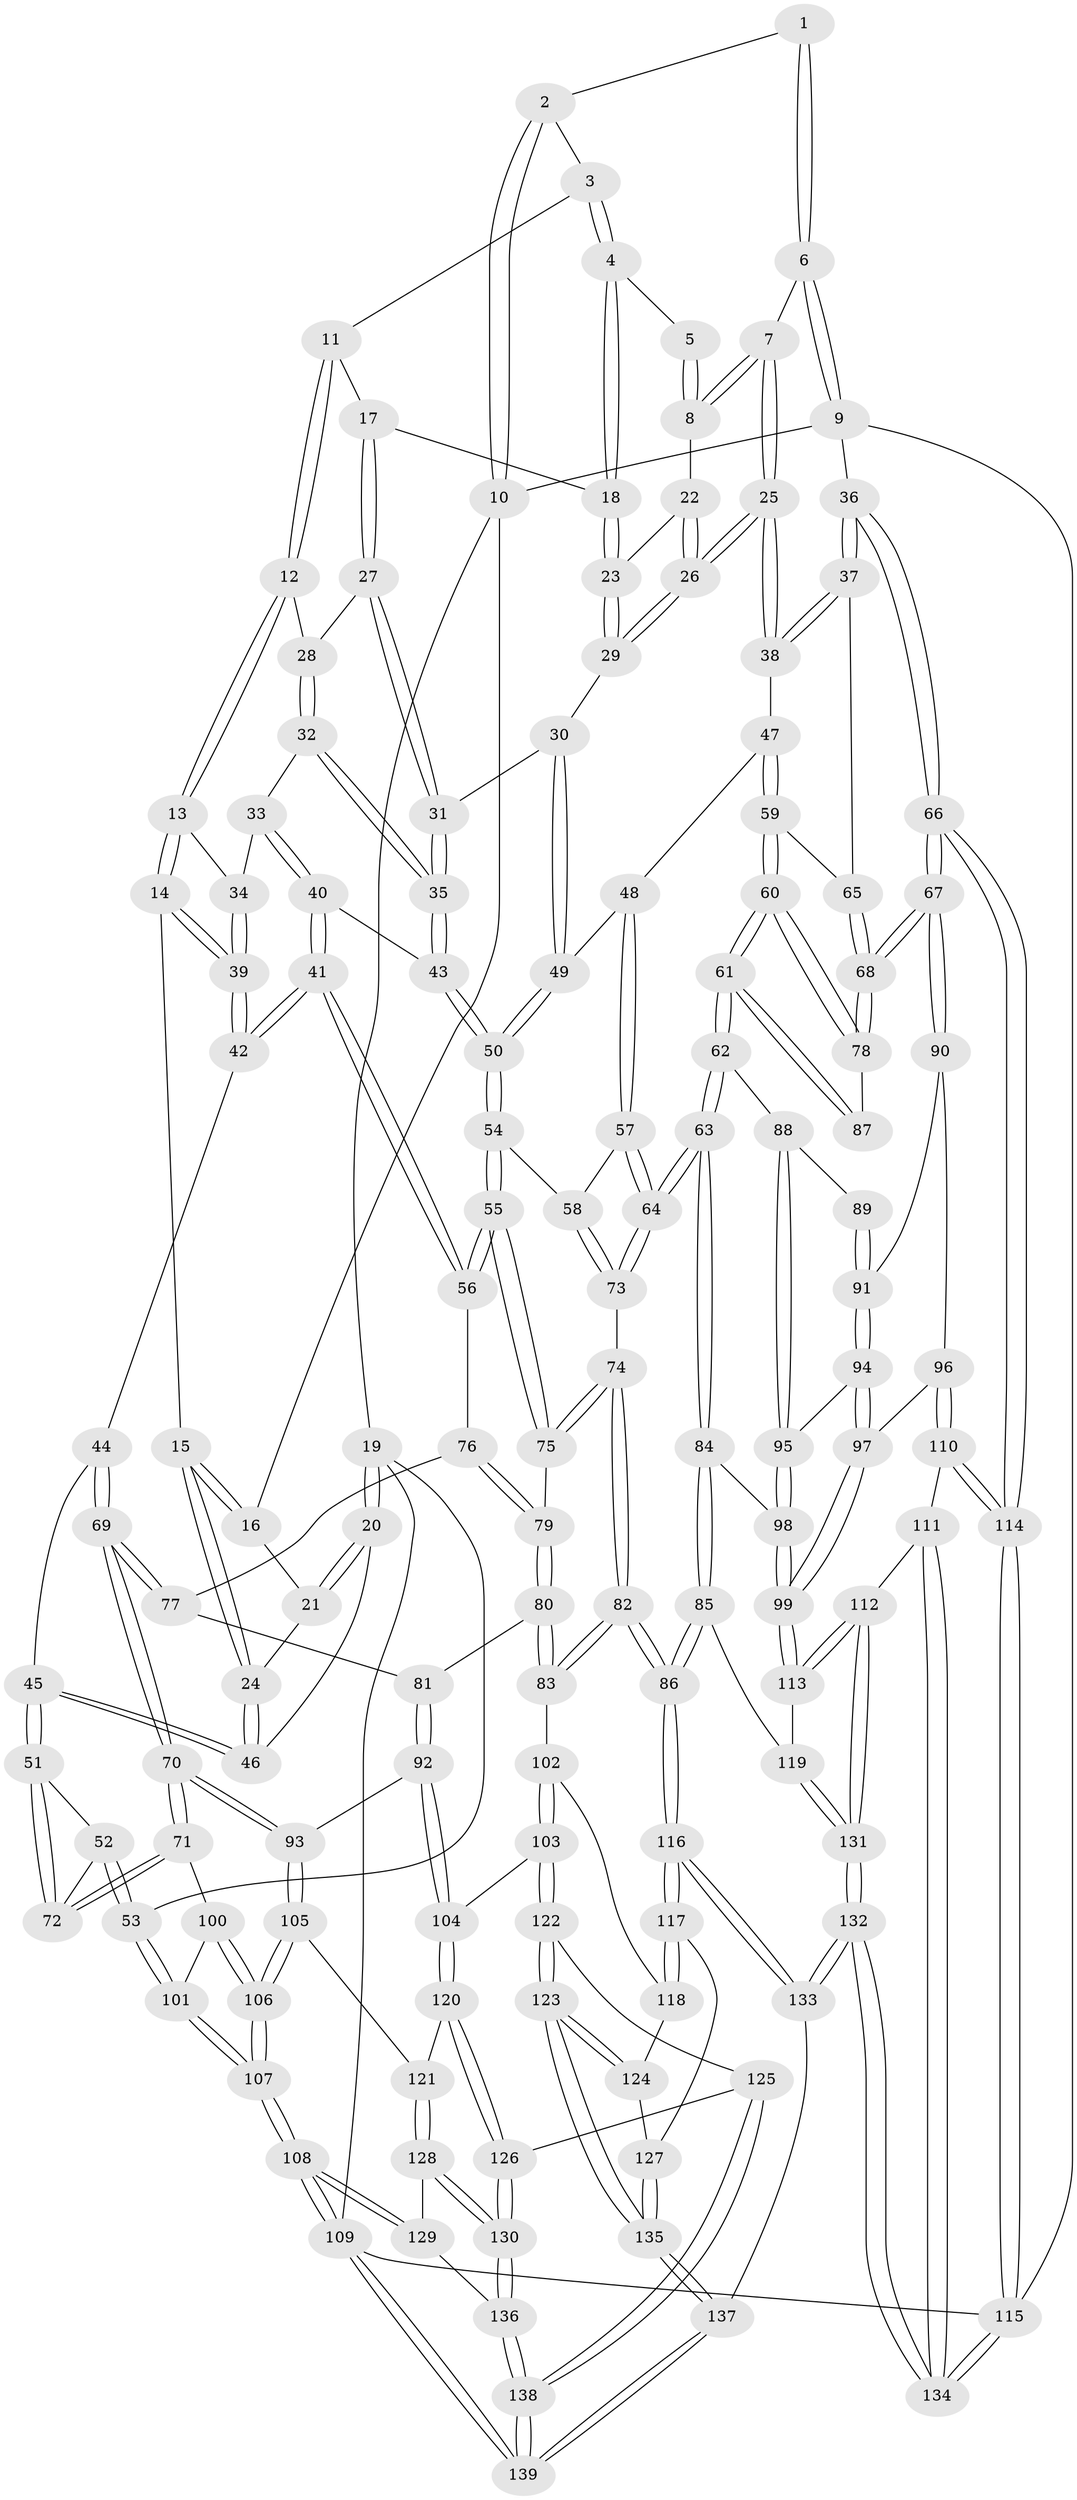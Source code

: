 // Generated by graph-tools (version 1.1) at 2025/00/03/09/25 05:00:11]
// undirected, 139 vertices, 344 edges
graph export_dot {
graph [start="1"]
  node [color=gray90,style=filled];
  1 [pos="+0.7624310507995509+0"];
  2 [pos="+0.3305751394630962+0"];
  3 [pos="+0.3566296502604643+0"];
  4 [pos="+0.6158755245740708+0.07366694946948986"];
  5 [pos="+0.7553831002731597+0"];
  6 [pos="+1+0"];
  7 [pos="+0.898755999536901+0.1008825475293959"];
  8 [pos="+0.7491638178048765+0.10842764809388702"];
  9 [pos="+1+0"];
  10 [pos="+0.25876250876204+0"];
  11 [pos="+0.3930909346246975+0"];
  12 [pos="+0.4543014135585699+0.11841458698126608"];
  13 [pos="+0.42688050233140984+0.14497949231118673"];
  14 [pos="+0.33536775199839985+0.18780258902352728"];
  15 [pos="+0.2991099734653023+0.15001890255054628"];
  16 [pos="+0.2213448136459674+0"];
  17 [pos="+0.6070697125150598+0.1046225252914652"];
  18 [pos="+0.6112791418286486+0.10140856065142445"];
  19 [pos="+0+0.21922326785097312"];
  20 [pos="+0+0.21785510482928888"];
  21 [pos="+0.15343320595916463+0.029249482237469253"];
  22 [pos="+0.7424944788288214+0.11661982247886289"];
  23 [pos="+0.697097072923367+0.133039205058297"];
  24 [pos="+0.16122340730980272+0.22693814317337077"];
  25 [pos="+0.8750511643985535+0.2633548678386639"];
  26 [pos="+0.818759030510169+0.2349552396401843"];
  27 [pos="+0.5895249016663757+0.12166239572889875"];
  28 [pos="+0.4803751788106671+0.1290646563911809"];
  29 [pos="+0.7017304049911175+0.22674034166102985"];
  30 [pos="+0.6939254560930316+0.2342853796111102"];
  31 [pos="+0.5989383624456467+0.2559399609206723"];
  32 [pos="+0.5004201622703925+0.22110308609159904"];
  33 [pos="+0.4450886309580895+0.22428709345943837"];
  34 [pos="+0.43515889763780996+0.21609970255955985"];
  35 [pos="+0.5526334441035182+0.3259662053933986"];
  36 [pos="+1+0.34665208140019926"];
  37 [pos="+1+0.3366232595455478"];
  38 [pos="+0.8867425932941665+0.29049415595681305"];
  39 [pos="+0.32472073722320033+0.3502468994465491"];
  40 [pos="+0.48573007987537625+0.3596488008805331"];
  41 [pos="+0.33137674985035165+0.3778680483275504"];
  42 [pos="+0.32102594940134993+0.37118659166584606"];
  43 [pos="+0.5438481355414938+0.3584467468826797"];
  44 [pos="+0.2331735422069451+0.36933808814951574"];
  45 [pos="+0.16425641782976297+0.34649212191385986"];
  46 [pos="+0.13622179891012656+0.3130853114930821"];
  47 [pos="+0.789664849185429+0.390405422000841"];
  48 [pos="+0.7651339290305389+0.3927997307943834"];
  49 [pos="+0.7378110576346769+0.38419727536355336"];
  50 [pos="+0.564878349864841+0.3814457587804054"];
  51 [pos="+0.07106756486413661+0.48230922372897284"];
  52 [pos="+0+0.5042523696470553"];
  53 [pos="+0+0.5098273128117815"];
  54 [pos="+0.5665864331165198+0.4097908782748076"];
  55 [pos="+0.5432566237796043+0.5494545004023765"];
  56 [pos="+0.3439034361970802+0.43943270632648807"];
  57 [pos="+0.7120588368808163+0.5080127955715025"];
  58 [pos="+0.6618579450133879+0.5000178955867937"];
  59 [pos="+0.8330012417371085+0.4739646896770654"];
  60 [pos="+0.8311272690699906+0.509783876765925"];
  61 [pos="+0.780383344455235+0.609252204617017"];
  62 [pos="+0.7627784988402692+0.6229390518686464"];
  63 [pos="+0.7366699386688363+0.6317707031105422"];
  64 [pos="+0.7310873417632113+0.6254768286913449"];
  65 [pos="+0.9171060684562882+0.4807855857468769"];
  66 [pos="+1+0.6723859139518944"];
  67 [pos="+1+0.6506269911794823"];
  68 [pos="+0.976080265602242+0.5986231301783389"];
  69 [pos="+0.18192014576892948+0.6277947512745483"];
  70 [pos="+0.1624175483656774+0.6515519583419"];
  71 [pos="+0.13406546576135084+0.6342175579771271"];
  72 [pos="+0.13066912237409622+0.6277340621458957"];
  73 [pos="+0.6258060121279606+0.5786621907857916"];
  74 [pos="+0.5551255300958772+0.5674186122472923"];
  75 [pos="+0.5432968989286696+0.5524994666997287"];
  76 [pos="+0.3489503274320613+0.5166543728915755"];
  77 [pos="+0.3296366260602847+0.553002997338738"];
  78 [pos="+0.9665788009140782+0.5984136205558886"];
  79 [pos="+0.45124533408613+0.5812788821014886"];
  80 [pos="+0.4218306384313314+0.6777546985234733"];
  81 [pos="+0.3545601075017359+0.6491382454469186"];
  82 [pos="+0.5431259554559091+0.7759011815849348"];
  83 [pos="+0.44944243905880815+0.730105501096085"];
  84 [pos="+0.7096032191106979+0.7159252483858336"];
  85 [pos="+0.6617279169578998+0.7658134615684248"];
  86 [pos="+0.56826600629963+0.807532133425036"];
  87 [pos="+0.9229529989493174+0.6099727214472053"];
  88 [pos="+0.8158658796571947+0.6588474307066137"];
  89 [pos="+0.8794560669428716+0.6658658670190077"];
  90 [pos="+0.8949773085594107+0.6919985718697178"];
  91 [pos="+0.8836782093701179+0.6922030614964162"];
  92 [pos="+0.23611579803741226+0.7273022110929611"];
  93 [pos="+0.1643752410453497+0.6581154870849794"];
  94 [pos="+0.8682177536422193+0.7070609688248818"];
  95 [pos="+0.8575846765607422+0.7065344462778217"];
  96 [pos="+0.9076605063065389+0.7366614917137924"];
  97 [pos="+0.8889985514474136+0.7361038434775485"];
  98 [pos="+0.8166808920794101+0.7622181181352051"];
  99 [pos="+0.8448760383615017+0.7926028283093468"];
  100 [pos="+0.05816889677764882+0.6428100224814306"];
  101 [pos="+0+0.6290147286522403"];
  102 [pos="+0.3816668345887931+0.7582781584189805"];
  103 [pos="+0.2416474323819537+0.7393784292901378"];
  104 [pos="+0.24085505462431883+0.7384268513901181"];
  105 [pos="+0.04450576685286725+0.8070937255817331"];
  106 [pos="+0+0.8149213776137273"];
  107 [pos="+0+0.8678237093408845"];
  108 [pos="+0+0.9839672055426719"];
  109 [pos="+0+1"];
  110 [pos="+1+0.7643757434233639"];
  111 [pos="+0.9747054542386642+0.831691645448561"];
  112 [pos="+0.893657873719535+0.8363693824231897"];
  113 [pos="+0.84784255244694+0.799881234619539"];
  114 [pos="+1+0.7208941306864813"];
  115 [pos="+1+1"];
  116 [pos="+0.5630868236949083+0.8336577785070731"];
  117 [pos="+0.5506009696490456+0.8407347731445163"];
  118 [pos="+0.3647019821836415+0.8171002865616462"];
  119 [pos="+0.7687123645592092+0.8553611085862725"];
  120 [pos="+0.14435394364051368+0.8400098354180873"];
  121 [pos="+0.07465965157797398+0.8310123110961819"];
  122 [pos="+0.28316773372393444+0.8928869473156016"];
  123 [pos="+0.2955004821205761+0.8974183969732589"];
  124 [pos="+0.35662241623543134+0.8359324206268665"];
  125 [pos="+0.2636442461116+0.9021749919574414"];
  126 [pos="+0.19090762811462675+0.9046654828283585"];
  127 [pos="+0.5288470576365242+0.8538047147225473"];
  128 [pos="+0.09422671754617562+0.898987493285263"];
  129 [pos="+0.018552703124312505+0.9396575864423186"];
  130 [pos="+0.1308685282153498+0.9487843114839984"];
  131 [pos="+0.8014666259002885+0.9748294960501973"];
  132 [pos="+0.7577013486034563+1"];
  133 [pos="+0.7487005538125882+1"];
  134 [pos="+0.8249727396941899+1"];
  135 [pos="+0.37683942847620505+0.9694520684158041"];
  136 [pos="+0.1278873837253986+0.9580985444709678"];
  137 [pos="+0.39474479856221517+1"];
  138 [pos="+0.12209756767723352+1"];
  139 [pos="+0.0959406786149065+1"];
  1 -- 2;
  1 -- 6;
  1 -- 6;
  2 -- 3;
  2 -- 10;
  2 -- 10;
  3 -- 4;
  3 -- 4;
  3 -- 11;
  4 -- 5;
  4 -- 18;
  4 -- 18;
  5 -- 8;
  5 -- 8;
  6 -- 7;
  6 -- 9;
  6 -- 9;
  7 -- 8;
  7 -- 8;
  7 -- 25;
  7 -- 25;
  8 -- 22;
  9 -- 10;
  9 -- 36;
  9 -- 115;
  10 -- 16;
  10 -- 19;
  11 -- 12;
  11 -- 12;
  11 -- 17;
  12 -- 13;
  12 -- 13;
  12 -- 28;
  13 -- 14;
  13 -- 14;
  13 -- 34;
  14 -- 15;
  14 -- 39;
  14 -- 39;
  15 -- 16;
  15 -- 16;
  15 -- 24;
  15 -- 24;
  16 -- 21;
  17 -- 18;
  17 -- 27;
  17 -- 27;
  18 -- 23;
  18 -- 23;
  19 -- 20;
  19 -- 20;
  19 -- 53;
  19 -- 109;
  20 -- 21;
  20 -- 21;
  20 -- 46;
  21 -- 24;
  22 -- 23;
  22 -- 26;
  22 -- 26;
  23 -- 29;
  23 -- 29;
  24 -- 46;
  24 -- 46;
  25 -- 26;
  25 -- 26;
  25 -- 38;
  25 -- 38;
  26 -- 29;
  26 -- 29;
  27 -- 28;
  27 -- 31;
  27 -- 31;
  28 -- 32;
  28 -- 32;
  29 -- 30;
  30 -- 31;
  30 -- 49;
  30 -- 49;
  31 -- 35;
  31 -- 35;
  32 -- 33;
  32 -- 35;
  32 -- 35;
  33 -- 34;
  33 -- 40;
  33 -- 40;
  34 -- 39;
  34 -- 39;
  35 -- 43;
  35 -- 43;
  36 -- 37;
  36 -- 37;
  36 -- 66;
  36 -- 66;
  37 -- 38;
  37 -- 38;
  37 -- 65;
  38 -- 47;
  39 -- 42;
  39 -- 42;
  40 -- 41;
  40 -- 41;
  40 -- 43;
  41 -- 42;
  41 -- 42;
  41 -- 56;
  41 -- 56;
  42 -- 44;
  43 -- 50;
  43 -- 50;
  44 -- 45;
  44 -- 69;
  44 -- 69;
  45 -- 46;
  45 -- 46;
  45 -- 51;
  45 -- 51;
  47 -- 48;
  47 -- 59;
  47 -- 59;
  48 -- 49;
  48 -- 57;
  48 -- 57;
  49 -- 50;
  49 -- 50;
  50 -- 54;
  50 -- 54;
  51 -- 52;
  51 -- 72;
  51 -- 72;
  52 -- 53;
  52 -- 53;
  52 -- 72;
  53 -- 101;
  53 -- 101;
  54 -- 55;
  54 -- 55;
  54 -- 58;
  55 -- 56;
  55 -- 56;
  55 -- 75;
  55 -- 75;
  56 -- 76;
  57 -- 58;
  57 -- 64;
  57 -- 64;
  58 -- 73;
  58 -- 73;
  59 -- 60;
  59 -- 60;
  59 -- 65;
  60 -- 61;
  60 -- 61;
  60 -- 78;
  60 -- 78;
  61 -- 62;
  61 -- 62;
  61 -- 87;
  61 -- 87;
  62 -- 63;
  62 -- 63;
  62 -- 88;
  63 -- 64;
  63 -- 64;
  63 -- 84;
  63 -- 84;
  64 -- 73;
  64 -- 73;
  65 -- 68;
  65 -- 68;
  66 -- 67;
  66 -- 67;
  66 -- 114;
  66 -- 114;
  67 -- 68;
  67 -- 68;
  67 -- 90;
  67 -- 90;
  68 -- 78;
  68 -- 78;
  69 -- 70;
  69 -- 70;
  69 -- 77;
  69 -- 77;
  70 -- 71;
  70 -- 71;
  70 -- 93;
  70 -- 93;
  71 -- 72;
  71 -- 72;
  71 -- 100;
  73 -- 74;
  74 -- 75;
  74 -- 75;
  74 -- 82;
  74 -- 82;
  75 -- 79;
  76 -- 77;
  76 -- 79;
  76 -- 79;
  77 -- 81;
  78 -- 87;
  79 -- 80;
  79 -- 80;
  80 -- 81;
  80 -- 83;
  80 -- 83;
  81 -- 92;
  81 -- 92;
  82 -- 83;
  82 -- 83;
  82 -- 86;
  82 -- 86;
  83 -- 102;
  84 -- 85;
  84 -- 85;
  84 -- 98;
  85 -- 86;
  85 -- 86;
  85 -- 119;
  86 -- 116;
  86 -- 116;
  88 -- 89;
  88 -- 95;
  88 -- 95;
  89 -- 91;
  89 -- 91;
  90 -- 91;
  90 -- 96;
  91 -- 94;
  91 -- 94;
  92 -- 93;
  92 -- 104;
  92 -- 104;
  93 -- 105;
  93 -- 105;
  94 -- 95;
  94 -- 97;
  94 -- 97;
  95 -- 98;
  95 -- 98;
  96 -- 97;
  96 -- 110;
  96 -- 110;
  97 -- 99;
  97 -- 99;
  98 -- 99;
  98 -- 99;
  99 -- 113;
  99 -- 113;
  100 -- 101;
  100 -- 106;
  100 -- 106;
  101 -- 107;
  101 -- 107;
  102 -- 103;
  102 -- 103;
  102 -- 118;
  103 -- 104;
  103 -- 122;
  103 -- 122;
  104 -- 120;
  104 -- 120;
  105 -- 106;
  105 -- 106;
  105 -- 121;
  106 -- 107;
  106 -- 107;
  107 -- 108;
  107 -- 108;
  108 -- 109;
  108 -- 109;
  108 -- 129;
  108 -- 129;
  109 -- 139;
  109 -- 139;
  109 -- 115;
  110 -- 111;
  110 -- 114;
  110 -- 114;
  111 -- 112;
  111 -- 134;
  111 -- 134;
  112 -- 113;
  112 -- 113;
  112 -- 131;
  112 -- 131;
  113 -- 119;
  114 -- 115;
  114 -- 115;
  115 -- 134;
  115 -- 134;
  116 -- 117;
  116 -- 117;
  116 -- 133;
  116 -- 133;
  117 -- 118;
  117 -- 118;
  117 -- 127;
  118 -- 124;
  119 -- 131;
  119 -- 131;
  120 -- 121;
  120 -- 126;
  120 -- 126;
  121 -- 128;
  121 -- 128;
  122 -- 123;
  122 -- 123;
  122 -- 125;
  123 -- 124;
  123 -- 124;
  123 -- 135;
  123 -- 135;
  124 -- 127;
  125 -- 126;
  125 -- 138;
  125 -- 138;
  126 -- 130;
  126 -- 130;
  127 -- 135;
  127 -- 135;
  128 -- 129;
  128 -- 130;
  128 -- 130;
  129 -- 136;
  130 -- 136;
  130 -- 136;
  131 -- 132;
  131 -- 132;
  132 -- 133;
  132 -- 133;
  132 -- 134;
  132 -- 134;
  133 -- 137;
  135 -- 137;
  135 -- 137;
  136 -- 138;
  136 -- 138;
  137 -- 139;
  137 -- 139;
  138 -- 139;
  138 -- 139;
}
